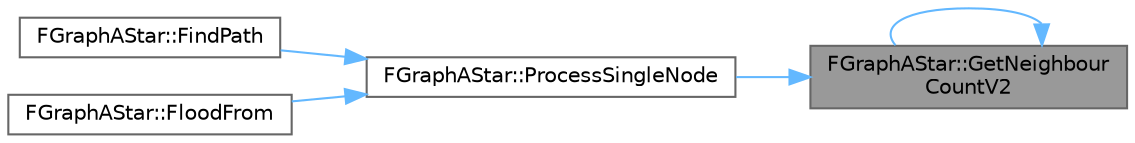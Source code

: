 digraph "FGraphAStar::GetNeighbourCountV2"
{
 // INTERACTIVE_SVG=YES
 // LATEX_PDF_SIZE
  bgcolor="transparent";
  edge [fontname=Helvetica,fontsize=10,labelfontname=Helvetica,labelfontsize=10];
  node [fontname=Helvetica,fontsize=10,shape=box,height=0.2,width=0.4];
  rankdir="RL";
  Node1 [id="Node000001",label="FGraphAStar::GetNeighbour\lCountV2",height=0.2,width=0.4,color="gray40", fillcolor="grey60", style="filled", fontcolor="black",tooltip=" "];
  Node1 -> Node1 [id="edge1_Node000001_Node000001",dir="back",color="steelblue1",style="solid",tooltip=" "];
  Node1 -> Node2 [id="edge2_Node000001_Node000002",dir="back",color="steelblue1",style="solid",tooltip=" "];
  Node2 [id="Node000002",label="FGraphAStar::ProcessSingleNode",height=0.2,width=0.4,color="grey40", fillcolor="white", style="filled",URL="$db/df6/structFGraphAStar.html#a462988d9ced33f8c97f48f9f19deb1cd",tooltip="Single run of A* loop: get node from open set and process neighbors returns true if loop should be co..."];
  Node2 -> Node3 [id="edge3_Node000002_Node000003",dir="back",color="steelblue1",style="solid",tooltip=" "];
  Node3 [id="Node000003",label="FGraphAStar::FindPath",height=0.2,width=0.4,color="grey40", fillcolor="white", style="filled",URL="$db/df6/structFGraphAStar.html#a1e2e5559847c8b1aabc4158c7c71a907",tooltip="Performs the actual search."];
  Node2 -> Node4 [id="edge4_Node000002_Node000004",dir="back",color="steelblue1",style="solid",tooltip=" "];
  Node4 [id="Node000004",label="FGraphAStar::FloodFrom",height=0.2,width=0.4,color="grey40", fillcolor="white", style="filled",URL="$db/df6/structFGraphAStar.html#ada69a158ee5f3af844e70bae3bbf10ac",tooltip="Floods node pool until running out of either free nodes or open set."];
}
